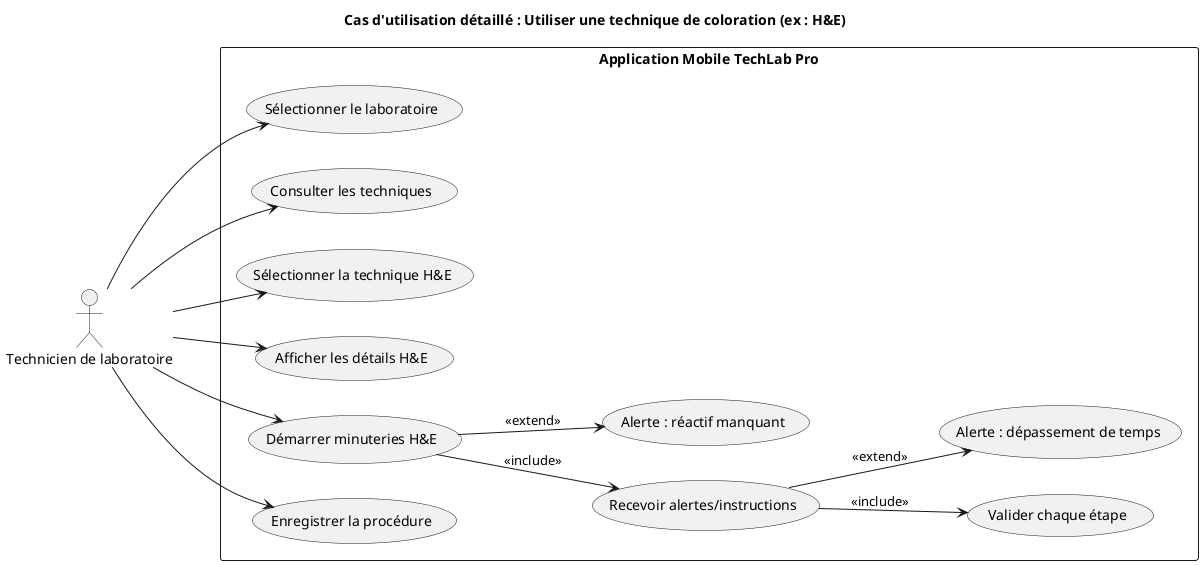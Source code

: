 @startuml

title Cas d'utilisation détaillé : Utiliser une technique de coloration (ex : H&E)

actor "Technicien de laboratoire" as TechLab
left to right direction
rectangle "Application Mobile TechLab Pro" {
    
    usecase UC1 as "Sélectionner le laboratoire"
    usecase UC2 as "Consulter les techniques"
    usecase UC3 as "Sélectionner la technique H&E"
    usecase UC4 as "Afficher les détails H&E"
    usecase UC5 as "Démarrer minuteries H&E"
    usecase UC6 as "Recevoir alertes/instructions"
    usecase UC7 as "Valider chaque étape"
    usecase UC8 as "Enregistrer la procédure"
    usecase EXT1 as "Alerte : réactif manquant"
    usecase EXT2 as "Alerte : dépassement de temps"
}

TechLab --> UC1
TechLab --> UC2
TechLab --> UC3
TechLab --> UC4
TechLab --> UC5
' TechLab --> UC6
' TechLab --> UC7
TechLab --> UC8

UC5 --> UC6 : <<include>>
UC6 --> UC7 : <<include>>

UC5 --> EXT1 : <<extend>>
UC6 --> EXT2 : <<extend>>

@enduml

